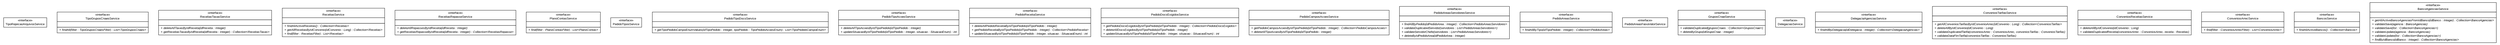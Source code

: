 #!/usr/local/bin/dot
#
# Class diagram 
# Generated by UMLGraph version R5_6 (http://www.umlgraph.org/)
#

digraph G {
	edge [fontname="arial",fontsize=10,labelfontname="arial",labelfontsize=10];
	node [fontname="arial",fontsize=10,shape=plaintext];
	nodesep=0.25;
	ranksep=0.5;
	// br.gov.to.sefaz.arr.parametros.business.service.TipoRejeicaoArquivosService
	c766 [label=<<table title="br.gov.to.sefaz.arr.parametros.business.service.TipoRejeicaoArquivosService" border="0" cellborder="1" cellspacing="0" cellpadding="2" port="p" href="./TipoRejeicaoArquivosService.html">
		<tr><td><table border="0" cellspacing="0" cellpadding="1">
<tr><td align="center" balign="center"> &#171;interface&#187; </td></tr>
<tr><td align="center" balign="center"> TipoRejeicaoArquivosService </td></tr>
		</table></td></tr>
		</table>>, URL="./TipoRejeicaoArquivosService.html", fontname="arial", fontcolor="black", fontsize=10.0];
	// br.gov.to.sefaz.arr.parametros.business.service.TipoGruposCnaesService
	c767 [label=<<table title="br.gov.to.sefaz.arr.parametros.business.service.TipoGruposCnaesService" border="0" cellborder="1" cellspacing="0" cellpadding="2" port="p" href="./TipoGruposCnaesService.html">
		<tr><td><table border="0" cellspacing="0" cellpadding="1">
<tr><td align="center" balign="center"> &#171;interface&#187; </td></tr>
<tr><td align="center" balign="center"> TipoGruposCnaesService </td></tr>
		</table></td></tr>
		<tr><td><table border="0" cellspacing="0" cellpadding="1">
<tr><td align="left" balign="left">  </td></tr>
		</table></td></tr>
		<tr><td><table border="0" cellspacing="0" cellpadding="1">
<tr><td align="left" balign="left"><font face="arial italic" point-size="10.0"> + findAll(filter : TipoGruposCnaesFilter) : List&lt;TipoGruposCnaes&gt; </font></td></tr>
		</table></td></tr>
		</table>>, URL="./TipoGruposCnaesService.html", fontname="arial", fontcolor="black", fontsize=10.0];
	// br.gov.to.sefaz.arr.parametros.business.service.ReceitasTaxasService
	c768 [label=<<table title="br.gov.to.sefaz.arr.parametros.business.service.ReceitasTaxasService" border="0" cellborder="1" cellspacing="0" cellpadding="2" port="p" href="./ReceitasTaxasService.html">
		<tr><td><table border="0" cellspacing="0" cellpadding="1">
<tr><td align="center" balign="center"> &#171;interface&#187; </td></tr>
<tr><td align="center" balign="center"> ReceitasTaxasService </td></tr>
		</table></td></tr>
		<tr><td><table border="0" cellspacing="0" cellpadding="1">
<tr><td align="left" balign="left">  </td></tr>
		</table></td></tr>
		<tr><td><table border="0" cellspacing="0" cellpadding="1">
<tr><td align="left" balign="left"><font face="arial italic" point-size="10.0"> + deleteAllTaxasByIdReceita(idReceita : Integer) </font></td></tr>
<tr><td align="left" balign="left"><font face="arial italic" point-size="10.0"> + getReceitasTaxasByIdReceita(idReceita : Integer) : Collection&lt;ReceitasTaxas&gt; </font></td></tr>
		</table></td></tr>
		</table>>, URL="./ReceitasTaxasService.html", fontname="arial", fontcolor="black", fontsize=10.0];
	// br.gov.to.sefaz.arr.parametros.business.service.ReceitasService
	c769 [label=<<table title="br.gov.to.sefaz.arr.parametros.business.service.ReceitasService" border="0" cellborder="1" cellspacing="0" cellpadding="2" port="p" href="./ReceitasService.html">
		<tr><td><table border="0" cellspacing="0" cellpadding="1">
<tr><td align="center" balign="center"> &#171;interface&#187; </td></tr>
<tr><td align="center" balign="center"> ReceitasService </td></tr>
		</table></td></tr>
		<tr><td><table border="0" cellspacing="0" cellpadding="1">
<tr><td align="left" balign="left">  </td></tr>
		</table></td></tr>
		<tr><td><table border="0" cellspacing="0" cellpadding="1">
<tr><td align="left" balign="left"><font face="arial italic" point-size="10.0"> + findAllActiveReceitas() : Collection&lt;Receitas&gt; </font></td></tr>
<tr><td align="left" balign="left"><font face="arial italic" point-size="10.0"> + getAllReceitasByIdConvenio(idConvenio : Long) : Collection&lt;Receitas&gt; </font></td></tr>
<tr><td align="left" balign="left"><font face="arial italic" point-size="10.0"> + find(filter : ReceitasFilter) : List&lt;Receitas&gt; </font></td></tr>
		</table></td></tr>
		</table>>, URL="./ReceitasService.html", fontname="arial", fontcolor="black", fontsize=10.0];
	// br.gov.to.sefaz.arr.parametros.business.service.ReceitasRepasseService
	c770 [label=<<table title="br.gov.to.sefaz.arr.parametros.business.service.ReceitasRepasseService" border="0" cellborder="1" cellspacing="0" cellpadding="2" port="p" href="./ReceitasRepasseService.html">
		<tr><td><table border="0" cellspacing="0" cellpadding="1">
<tr><td align="center" balign="center"> &#171;interface&#187; </td></tr>
<tr><td align="center" balign="center"> ReceitasRepasseService </td></tr>
		</table></td></tr>
		<tr><td><table border="0" cellspacing="0" cellpadding="1">
<tr><td align="left" balign="left">  </td></tr>
		</table></td></tr>
		<tr><td><table border="0" cellspacing="0" cellpadding="1">
<tr><td align="left" balign="left"><font face="arial italic" point-size="10.0"> + deleteAllRepassesByIdReceita(idReceita : Integer) </font></td></tr>
<tr><td align="left" balign="left"><font face="arial italic" point-size="10.0"> + getReceitasRepasseByIdReceita(idReceita : Integer) : Collection&lt;ReceitasRepasse&gt; </font></td></tr>
		</table></td></tr>
		</table>>, URL="./ReceitasRepasseService.html", fontname="arial", fontcolor="black", fontsize=10.0];
	// br.gov.to.sefaz.arr.parametros.business.service.PlanoContasService
	c771 [label=<<table title="br.gov.to.sefaz.arr.parametros.business.service.PlanoContasService" border="0" cellborder="1" cellspacing="0" cellpadding="2" port="p" href="./PlanoContasService.html">
		<tr><td><table border="0" cellspacing="0" cellpadding="1">
<tr><td align="center" balign="center"> &#171;interface&#187; </td></tr>
<tr><td align="center" balign="center"> PlanoContasService </td></tr>
		</table></td></tr>
		<tr><td><table border="0" cellspacing="0" cellpadding="1">
<tr><td align="left" balign="left">  </td></tr>
		</table></td></tr>
		<tr><td><table border="0" cellspacing="0" cellpadding="1">
<tr><td align="left" balign="left"><font face="arial italic" point-size="10.0"> + find(filter : PlanoContasFilter) : List&lt;PlanoContas&gt; </font></td></tr>
		</table></td></tr>
		</table>>, URL="./PlanoContasService.html", fontname="arial", fontcolor="black", fontsize=10.0];
	// br.gov.to.sefaz.arr.parametros.business.service.PedidoTiposService
	c772 [label=<<table title="br.gov.to.sefaz.arr.parametros.business.service.PedidoTiposService" border="0" cellborder="1" cellspacing="0" cellpadding="2" port="p" href="./PedidoTiposService.html">
		<tr><td><table border="0" cellspacing="0" cellpadding="1">
<tr><td align="center" balign="center"> &#171;interface&#187; </td></tr>
<tr><td align="center" balign="center"> PedidoTiposService </td></tr>
		</table></td></tr>
		</table>>, URL="./PedidoTiposService.html", fontname="arial", fontcolor="black", fontsize=10.0];
	// br.gov.to.sefaz.arr.parametros.business.service.PedidoTipoDocsService
	c773 [label=<<table title="br.gov.to.sefaz.arr.parametros.business.service.PedidoTipoDocsService" border="0" cellborder="1" cellspacing="0" cellpadding="2" port="p" href="./PedidoTipoDocsService.html">
		<tr><td><table border="0" cellspacing="0" cellpadding="1">
<tr><td align="center" balign="center"> &#171;interface&#187; </td></tr>
<tr><td align="center" balign="center"> PedidoTipoDocsService </td></tr>
		</table></td></tr>
		<tr><td><table border="0" cellspacing="0" cellpadding="1">
<tr><td align="left" balign="left">  </td></tr>
		</table></td></tr>
		<tr><td><table border="0" cellspacing="0" cellpadding="1">
<tr><td align="left" balign="left"><font face="arial italic" point-size="10.0"> + getTipoPedidoCampoEnumValues(idTipoPedido : Integer, tipoPedido : TipoPedidoAcoesEnum) : List&lt;TipoPedidoCampoEnum&gt; </font></td></tr>
		</table></td></tr>
		</table>>, URL="./PedidoTipoDocsService.html", fontname="arial", fontcolor="black", fontsize=10.0];
	// br.gov.to.sefaz.arr.parametros.business.service.PedidoTipoAcoesService
	c774 [label=<<table title="br.gov.to.sefaz.arr.parametros.business.service.PedidoTipoAcoesService" border="0" cellborder="1" cellspacing="0" cellpadding="2" port="p" href="./PedidoTipoAcoesService.html">
		<tr><td><table border="0" cellspacing="0" cellpadding="1">
<tr><td align="center" balign="center"> &#171;interface&#187; </td></tr>
<tr><td align="center" balign="center"> PedidoTipoAcoesService </td></tr>
		</table></td></tr>
		<tr><td><table border="0" cellspacing="0" cellpadding="1">
<tr><td align="left" balign="left">  </td></tr>
		</table></td></tr>
		<tr><td><table border="0" cellspacing="0" cellpadding="1">
<tr><td align="left" balign="left"><font face="arial italic" point-size="10.0"> + deleteAllTipoAcoesByIdTipoPedido(idTipoPedido : Integer) </font></td></tr>
<tr><td align="left" balign="left"><font face="arial italic" point-size="10.0"> + updateSituacaoByIdTipoPedido(idTipoPedido : Integer, situacao : SituacaoEnum) : int </font></td></tr>
		</table></td></tr>
		</table>>, URL="./PedidoTipoAcoesService.html", fontname="arial", fontcolor="black", fontsize=10.0];
	// br.gov.to.sefaz.arr.parametros.business.service.PedidoReceitaService
	c775 [label=<<table title="br.gov.to.sefaz.arr.parametros.business.service.PedidoReceitaService" border="0" cellborder="1" cellspacing="0" cellpadding="2" port="p" href="./PedidoReceitaService.html">
		<tr><td><table border="0" cellspacing="0" cellpadding="1">
<tr><td align="center" balign="center"> &#171;interface&#187; </td></tr>
<tr><td align="center" balign="center"> PedidoReceitaService </td></tr>
		</table></td></tr>
		<tr><td><table border="0" cellspacing="0" cellpadding="1">
<tr><td align="left" balign="left">  </td></tr>
		</table></td></tr>
		<tr><td><table border="0" cellspacing="0" cellpadding="1">
<tr><td align="left" balign="left"><font face="arial italic" point-size="10.0"> + deleteAllPedidoReceitaByIdTipoPedido(idTipoPedido : Integer) </font></td></tr>
<tr><td align="left" balign="left"><font face="arial italic" point-size="10.0"> + getPedidoReceitaByIdTipoPedido(idTipoPedido : Integer) : Collection&lt;PedidoReceita&gt; </font></td></tr>
<tr><td align="left" balign="left"><font face="arial italic" point-size="10.0"> + updateSituacaoByIdTipoPedido(idTipoPedido : Integer, situacao : SituacaoEnum) : int </font></td></tr>
		</table></td></tr>
		</table>>, URL="./PedidoReceitaService.html", fontname="arial", fontcolor="black", fontsize=10.0];
	// br.gov.to.sefaz.arr.parametros.business.service.PedidoDocsExigidosService
	c776 [label=<<table title="br.gov.to.sefaz.arr.parametros.business.service.PedidoDocsExigidosService" border="0" cellborder="1" cellspacing="0" cellpadding="2" port="p" href="./PedidoDocsExigidosService.html">
		<tr><td><table border="0" cellspacing="0" cellpadding="1">
<tr><td align="center" balign="center"> &#171;interface&#187; </td></tr>
<tr><td align="center" balign="center"> PedidoDocsExigidosService </td></tr>
		</table></td></tr>
		<tr><td><table border="0" cellspacing="0" cellpadding="1">
<tr><td align="left" balign="left">  </td></tr>
		</table></td></tr>
		<tr><td><table border="0" cellspacing="0" cellpadding="1">
<tr><td align="left" balign="left"><font face="arial italic" point-size="10.0"> + getPedidoDocsExigidosByIdTipoPedido(idTipoPedido : Integer) : Collection&lt;PedidoDocsExigidos&gt; </font></td></tr>
<tr><td align="left" balign="left"><font face="arial italic" point-size="10.0"> + deleteAllDocsExigidosByIdTipoPedido(idTipoPedido : Integer) </font></td></tr>
<tr><td align="left" balign="left"><font face="arial italic" point-size="10.0"> + updateSituacaoByIdTipoPedido(idTipoPedido : Integer, situacao : SituacaoEnum) : int </font></td></tr>
		</table></td></tr>
		</table>>, URL="./PedidoDocsExigidosService.html", fontname="arial", fontcolor="black", fontsize=10.0];
	// br.gov.to.sefaz.arr.parametros.business.service.PedidoCamposAcoesService
	c777 [label=<<table title="br.gov.to.sefaz.arr.parametros.business.service.PedidoCamposAcoesService" border="0" cellborder="1" cellspacing="0" cellpadding="2" port="p" href="./PedidoCamposAcoesService.html">
		<tr><td><table border="0" cellspacing="0" cellpadding="1">
<tr><td align="center" balign="center"> &#171;interface&#187; </td></tr>
<tr><td align="center" balign="center"> PedidoCamposAcoesService </td></tr>
		</table></td></tr>
		<tr><td><table border="0" cellspacing="0" cellpadding="1">
<tr><td align="left" balign="left">  </td></tr>
		</table></td></tr>
		<tr><td><table border="0" cellspacing="0" cellpadding="1">
<tr><td align="left" balign="left"><font face="arial italic" point-size="10.0"> + getPedidoCamposAcoesByIdTipoPedido(idTipoPedido : Integer) : Collection&lt;PedidoCamposAcoes&gt; </font></td></tr>
<tr><td align="left" balign="left"><font face="arial italic" point-size="10.0"> + deleteAllTipoAcoesByIdTipoPedido(idTipoPedido : Integer) </font></td></tr>
		</table></td></tr>
		</table>>, URL="./PedidoCamposAcoesService.html", fontname="arial", fontcolor="black", fontsize=10.0];
	// br.gov.to.sefaz.arr.parametros.business.service.PedidoAreasServidoresService
	c778 [label=<<table title="br.gov.to.sefaz.arr.parametros.business.service.PedidoAreasServidoresService" border="0" cellborder="1" cellspacing="0" cellpadding="2" port="p" href="./PedidoAreasServidoresService.html">
		<tr><td><table border="0" cellspacing="0" cellpadding="1">
<tr><td align="center" balign="center"> &#171;interface&#187; </td></tr>
<tr><td align="center" balign="center"> PedidoAreasServidoresService </td></tr>
		</table></td></tr>
		<tr><td><table border="0" cellspacing="0" cellpadding="1">
<tr><td align="left" balign="left">  </td></tr>
		</table></td></tr>
		<tr><td><table border="0" cellspacing="0" cellpadding="1">
<tr><td align="left" balign="left"><font face="arial italic" point-size="10.0"> + findAllByPedido(idPedidoArea : Integer) : Collection&lt;PedidoAreasServidores&gt; </font></td></tr>
<tr><td align="left" balign="left"><font face="arial italic" point-size="10.0"> + validateDuplicatedServidor(servidores : List&lt;PedidoAreasServidores&gt;) </font></td></tr>
<tr><td align="left" balign="left"><font face="arial italic" point-size="10.0"> + validateServidorChefe(servidores : List&lt;PedidoAreasServidores&gt;) </font></td></tr>
<tr><td align="left" balign="left"><font face="arial italic" point-size="10.0"> + deleteByIdPedidoArea(idPedidoArea : Integer) </font></td></tr>
		</table></td></tr>
		</table>>, URL="./PedidoAreasServidoresService.html", fontname="arial", fontcolor="black", fontsize=10.0];
	// br.gov.to.sefaz.arr.parametros.business.service.PedidoAreasService
	c779 [label=<<table title="br.gov.to.sefaz.arr.parametros.business.service.PedidoAreasService" border="0" cellborder="1" cellspacing="0" cellpadding="2" port="p" href="./PedidoAreasService.html">
		<tr><td><table border="0" cellspacing="0" cellpadding="1">
<tr><td align="center" balign="center"> &#171;interface&#187; </td></tr>
<tr><td align="center" balign="center"> PedidoAreasService </td></tr>
		</table></td></tr>
		<tr><td><table border="0" cellspacing="0" cellpadding="1">
<tr><td align="left" balign="left">  </td></tr>
		</table></td></tr>
		<tr><td><table border="0" cellspacing="0" cellpadding="1">
<tr><td align="left" balign="left"><font face="arial italic" point-size="10.0"> + findAllByTipo(idTipoPedido : Integer) : Collection&lt;PedidoAreas&gt; </font></td></tr>
		</table></td></tr>
		</table>>, URL="./PedidoAreasService.html", fontname="arial", fontcolor="black", fontsize=10.0];
	// br.gov.to.sefaz.arr.parametros.business.service.PedidoAreasFaixaValorService
	c780 [label=<<table title="br.gov.to.sefaz.arr.parametros.business.service.PedidoAreasFaixaValorService" border="0" cellborder="1" cellspacing="0" cellpadding="2" port="p" href="./PedidoAreasFaixaValorService.html">
		<tr><td><table border="0" cellspacing="0" cellpadding="1">
<tr><td align="center" balign="center"> &#171;interface&#187; </td></tr>
<tr><td align="center" balign="center"> PedidoAreasFaixaValorService </td></tr>
		</table></td></tr>
		</table>>, URL="./PedidoAreasFaixaValorService.html", fontname="arial", fontcolor="black", fontsize=10.0];
	// br.gov.to.sefaz.arr.parametros.business.service.GruposCnaeService
	c781 [label=<<table title="br.gov.to.sefaz.arr.parametros.business.service.GruposCnaeService" border="0" cellborder="1" cellspacing="0" cellpadding="2" port="p" href="./GruposCnaeService.html">
		<tr><td><table border="0" cellspacing="0" cellpadding="1">
<tr><td align="center" balign="center"> &#171;interface&#187; </td></tr>
<tr><td align="center" balign="center"> GruposCnaeService </td></tr>
		</table></td></tr>
		<tr><td><table border="0" cellspacing="0" cellpadding="1">
<tr><td align="left" balign="left">  </td></tr>
		</table></td></tr>
		<tr><td><table border="0" cellspacing="0" cellpadding="1">
<tr><td align="left" balign="left"><font face="arial italic" point-size="10.0"> + validateDuplicated(gruposCnaes : Collection&lt;GruposCnae&gt;) </font></td></tr>
<tr><td align="left" balign="left"><font face="arial italic" point-size="10.0"> + deleteByGrupo(idGrupoCnae : Integer) </font></td></tr>
		</table></td></tr>
		</table>>, URL="./GruposCnaeService.html", fontname="arial", fontcolor="black", fontsize=10.0];
	// br.gov.to.sefaz.arr.parametros.business.service.DelegaciasService
	c782 [label=<<table title="br.gov.to.sefaz.arr.parametros.business.service.DelegaciasService" border="0" cellborder="1" cellspacing="0" cellpadding="2" port="p" href="./DelegaciasService.html">
		<tr><td><table border="0" cellspacing="0" cellpadding="1">
<tr><td align="center" balign="center"> &#171;interface&#187; </td></tr>
<tr><td align="center" balign="center"> DelegaciasService </td></tr>
		</table></td></tr>
		</table>>, URL="./DelegaciasService.html", fontname="arial", fontcolor="black", fontsize=10.0];
	// br.gov.to.sefaz.arr.parametros.business.service.DelegaciaAgenciasService
	c783 [label=<<table title="br.gov.to.sefaz.arr.parametros.business.service.DelegaciaAgenciasService" border="0" cellborder="1" cellspacing="0" cellpadding="2" port="p" href="./DelegaciaAgenciasService.html">
		<tr><td><table border="0" cellspacing="0" cellpadding="1">
<tr><td align="center" balign="center"> &#171;interface&#187; </td></tr>
<tr><td align="center" balign="center"> DelegaciaAgenciasService </td></tr>
		</table></td></tr>
		<tr><td><table border="0" cellspacing="0" cellpadding="1">
<tr><td align="left" balign="left">  </td></tr>
		</table></td></tr>
		<tr><td><table border="0" cellspacing="0" cellpadding="1">
<tr><td align="left" balign="left"><font face="arial italic" point-size="10.0"> + findAllByDelegacia(idDelegacia : Integer) : Collection&lt;DelegaciaAgencias&gt; </font></td></tr>
		</table></td></tr>
		</table>>, URL="./DelegaciaAgenciasService.html", fontname="arial", fontcolor="black", fontsize=10.0];
	// br.gov.to.sefaz.arr.parametros.business.service.ConveniosTarifasService
	c784 [label=<<table title="br.gov.to.sefaz.arr.parametros.business.service.ConveniosTarifasService" border="0" cellborder="1" cellspacing="0" cellpadding="2" port="p" href="./ConveniosTarifasService.html">
		<tr><td><table border="0" cellspacing="0" cellpadding="1">
<tr><td align="center" balign="center"> &#171;interface&#187; </td></tr>
<tr><td align="center" balign="center"> ConveniosTarifasService </td></tr>
		</table></td></tr>
		<tr><td><table border="0" cellspacing="0" cellpadding="1">
<tr><td align="left" balign="left">  </td></tr>
		</table></td></tr>
		<tr><td><table border="0" cellspacing="0" cellpadding="1">
<tr><td align="left" balign="left"><font face="arial italic" point-size="10.0"> + getAllConveniosTarifasByIdConvenioArrec(idConvenio : Long) : Collection&lt;ConveniosTarifas&gt; </font></td></tr>
<tr><td align="left" balign="left"><font face="arial italic" point-size="10.0"> + deleteAllByIdConvenio(idConvenio : Long) </font></td></tr>
<tr><td align="left" balign="left"><font face="arial italic" point-size="10.0"> + validateDuplicatedTarifa(conveniosArrec : ConveniosArrec, conveniosTarifas : ConveniosTarifas) </font></td></tr>
<tr><td align="left" balign="left"><font face="arial italic" point-size="10.0"> + validateDataFimTarifa(conveniosTarifas : ConveniosTarifas) </font></td></tr>
		</table></td></tr>
		</table>>, URL="./ConveniosTarifasService.html", fontname="arial", fontcolor="black", fontsize=10.0];
	// br.gov.to.sefaz.arr.parametros.business.service.ConveniosReceitasService
	c785 [label=<<table title="br.gov.to.sefaz.arr.parametros.business.service.ConveniosReceitasService" border="0" cellborder="1" cellspacing="0" cellpadding="2" port="p" href="./ConveniosReceitasService.html">
		<tr><td><table border="0" cellspacing="0" cellpadding="1">
<tr><td align="center" balign="center"> &#171;interface&#187; </td></tr>
<tr><td align="center" balign="center"> ConveniosReceitasService </td></tr>
		</table></td></tr>
		<tr><td><table border="0" cellspacing="0" cellpadding="1">
<tr><td align="left" balign="left">  </td></tr>
		</table></td></tr>
		<tr><td><table border="0" cellspacing="0" cellpadding="1">
<tr><td align="left" balign="left"><font face="arial italic" point-size="10.0"> + deleteAllByIdConvenio(idConvenio : Long) </font></td></tr>
<tr><td align="left" balign="left"><font face="arial italic" point-size="10.0"> + validateDuplicatedReceita(conveniosArrec : ConveniosArrec, receita : Receitas) </font></td></tr>
		</table></td></tr>
		</table>>, URL="./ConveniosReceitasService.html", fontname="arial", fontcolor="black", fontsize=10.0];
	// br.gov.to.sefaz.arr.parametros.business.service.ConveniosArrecService
	c786 [label=<<table title="br.gov.to.sefaz.arr.parametros.business.service.ConveniosArrecService" border="0" cellborder="1" cellspacing="0" cellpadding="2" port="p" href="./ConveniosArrecService.html">
		<tr><td><table border="0" cellspacing="0" cellpadding="1">
<tr><td align="center" balign="center"> &#171;interface&#187; </td></tr>
<tr><td align="center" balign="center"> ConveniosArrecService </td></tr>
		</table></td></tr>
		<tr><td><table border="0" cellspacing="0" cellpadding="1">
<tr><td align="left" balign="left">  </td></tr>
		</table></td></tr>
		<tr><td><table border="0" cellspacing="0" cellpadding="1">
<tr><td align="left" balign="left"><font face="arial italic" point-size="10.0"> + find(filter : ConveniosArrecFilter) : List&lt;ConveniosArrec&gt; </font></td></tr>
		</table></td></tr>
		</table>>, URL="./ConveniosArrecService.html", fontname="arial", fontcolor="black", fontsize=10.0];
	// br.gov.to.sefaz.arr.parametros.business.service.BancosService
	c787 [label=<<table title="br.gov.to.sefaz.arr.parametros.business.service.BancosService" border="0" cellborder="1" cellspacing="0" cellpadding="2" port="p" href="./BancosService.html">
		<tr><td><table border="0" cellspacing="0" cellpadding="1">
<tr><td align="center" balign="center"> &#171;interface&#187; </td></tr>
<tr><td align="center" balign="center"> BancosService </td></tr>
		</table></td></tr>
		<tr><td><table border="0" cellspacing="0" cellpadding="1">
<tr><td align="left" balign="left">  </td></tr>
		</table></td></tr>
		<tr><td><table border="0" cellspacing="0" cellpadding="1">
<tr><td align="left" balign="left"><font face="arial italic" point-size="10.0"> + findAllActiveBancos() : Collection&lt;Bancos&gt; </font></td></tr>
		</table></td></tr>
		</table>>, URL="./BancosService.html", fontname="arial", fontcolor="black", fontsize=10.0];
	// br.gov.to.sefaz.arr.parametros.business.service.BancoAgenciasService
	c788 [label=<<table title="br.gov.to.sefaz.arr.parametros.business.service.BancoAgenciasService" border="0" cellborder="1" cellspacing="0" cellpadding="2" port="p" href="./BancoAgenciasService.html">
		<tr><td><table border="0" cellspacing="0" cellpadding="1">
<tr><td align="center" balign="center"> &#171;interface&#187; </td></tr>
<tr><td align="center" balign="center"> BancoAgenciasService </td></tr>
		</table></td></tr>
		<tr><td><table border="0" cellspacing="0" cellpadding="1">
<tr><td align="left" balign="left">  </td></tr>
		</table></td></tr>
		<tr><td><table border="0" cellspacing="0" cellpadding="1">
<tr><td align="left" balign="left"><font face="arial italic" point-size="10.0"> + getAllActiveBancoAgenciasFromIdBanco(idBanco : Integer) : Collection&lt;BancoAgencias&gt; </font></td></tr>
<tr><td align="left" balign="left"><font face="arial italic" point-size="10.0"> + validateSave(agencia : BancoAgencias) </font></td></tr>
<tr><td align="left" balign="left"><font face="arial italic" point-size="10.0"> + validateSave(list : Collection&lt;BancoAgencias&gt;) </font></td></tr>
<tr><td align="left" balign="left"><font face="arial italic" point-size="10.0"> + validateUpdate(agencia : BancoAgencias) </font></td></tr>
<tr><td align="left" balign="left"><font face="arial italic" point-size="10.0"> + validateUpdate(list : Collection&lt;BancoAgencias&gt;) </font></td></tr>
<tr><td align="left" balign="left"><font face="arial italic" point-size="10.0"> + findByIdBanco(idBanco : Integer) : Collection&lt;BancoAgencias&gt; </font></td></tr>
		</table></td></tr>
		</table>>, URL="./BancoAgenciasService.html", fontname="arial", fontcolor="black", fontsize=10.0];
}

